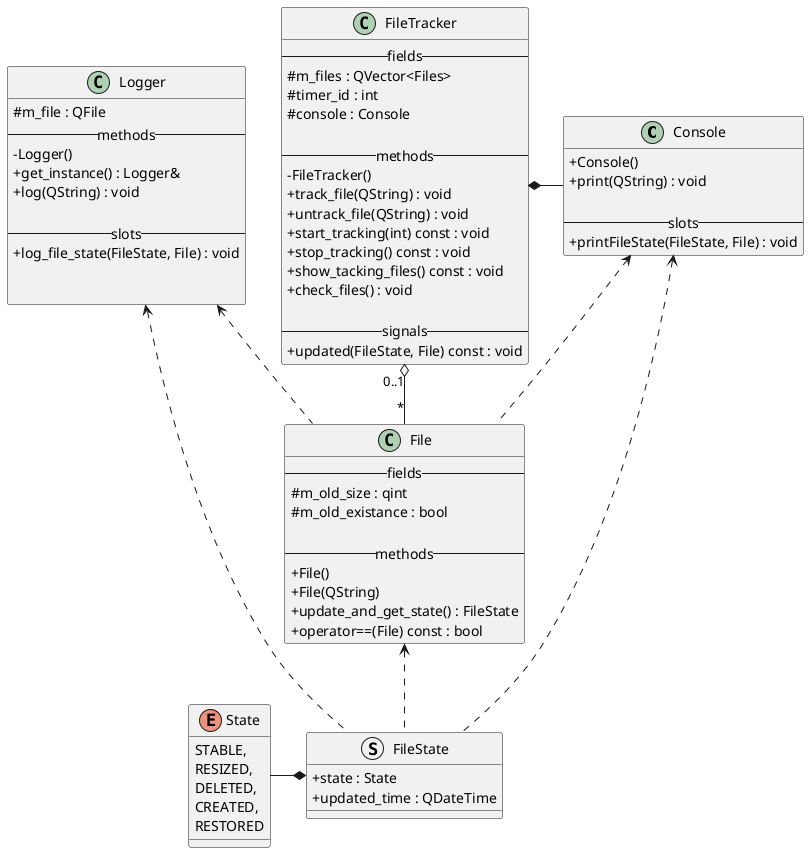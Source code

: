 @startuml
skinparam classAttributeIconSize 0

class Console {
    + Console()
    + print(QString) : void

    -- slots --
    + printFileState(FileState, File) : void
}

class Logger {
    # m_file : QFile
    -- methods --
    - Logger()
    + get_instance() : Logger&
    + log(QString) : void

    -- slots --
    +log_file_state(FileState, File) : void


}

class File {
    -- fields --
    # m_old_size : qint
    # m_old_existance : bool

    -- methods --
    + File()
    + File(QString)
    + update_and_get_state() : FileState
    + operator==(File) const : bool
}

class FileTracker {
    -- fields --
    # m_files : QVector<Files>
    # timer_id : int
    # console : Console

    -- methods --
    - FileTracker()
    + track_file(QString) : void
    + untrack_file(QString) : void
    + start_tracking(int) const : void
    + stop_tracking() const : void
    + show_tacking_files() const : void
    + check_files() : void

    -- signals --
    + updated(FileState, File) const : void
}

enum State {
    STABLE,
    RESIZED,
    DELETED,
    CREATED,
    RESTORED
}

struct FileState {
    + state : State
    + updated_time : QDateTime
}

FileTracker "0..1" o-- "*" File
FileTracker *-right- Console

Logger <.. File
Logger <.. FileState

Console <.. File
Console <.. FileState

FileState *-left- State
File <.. FileState
@enduml
